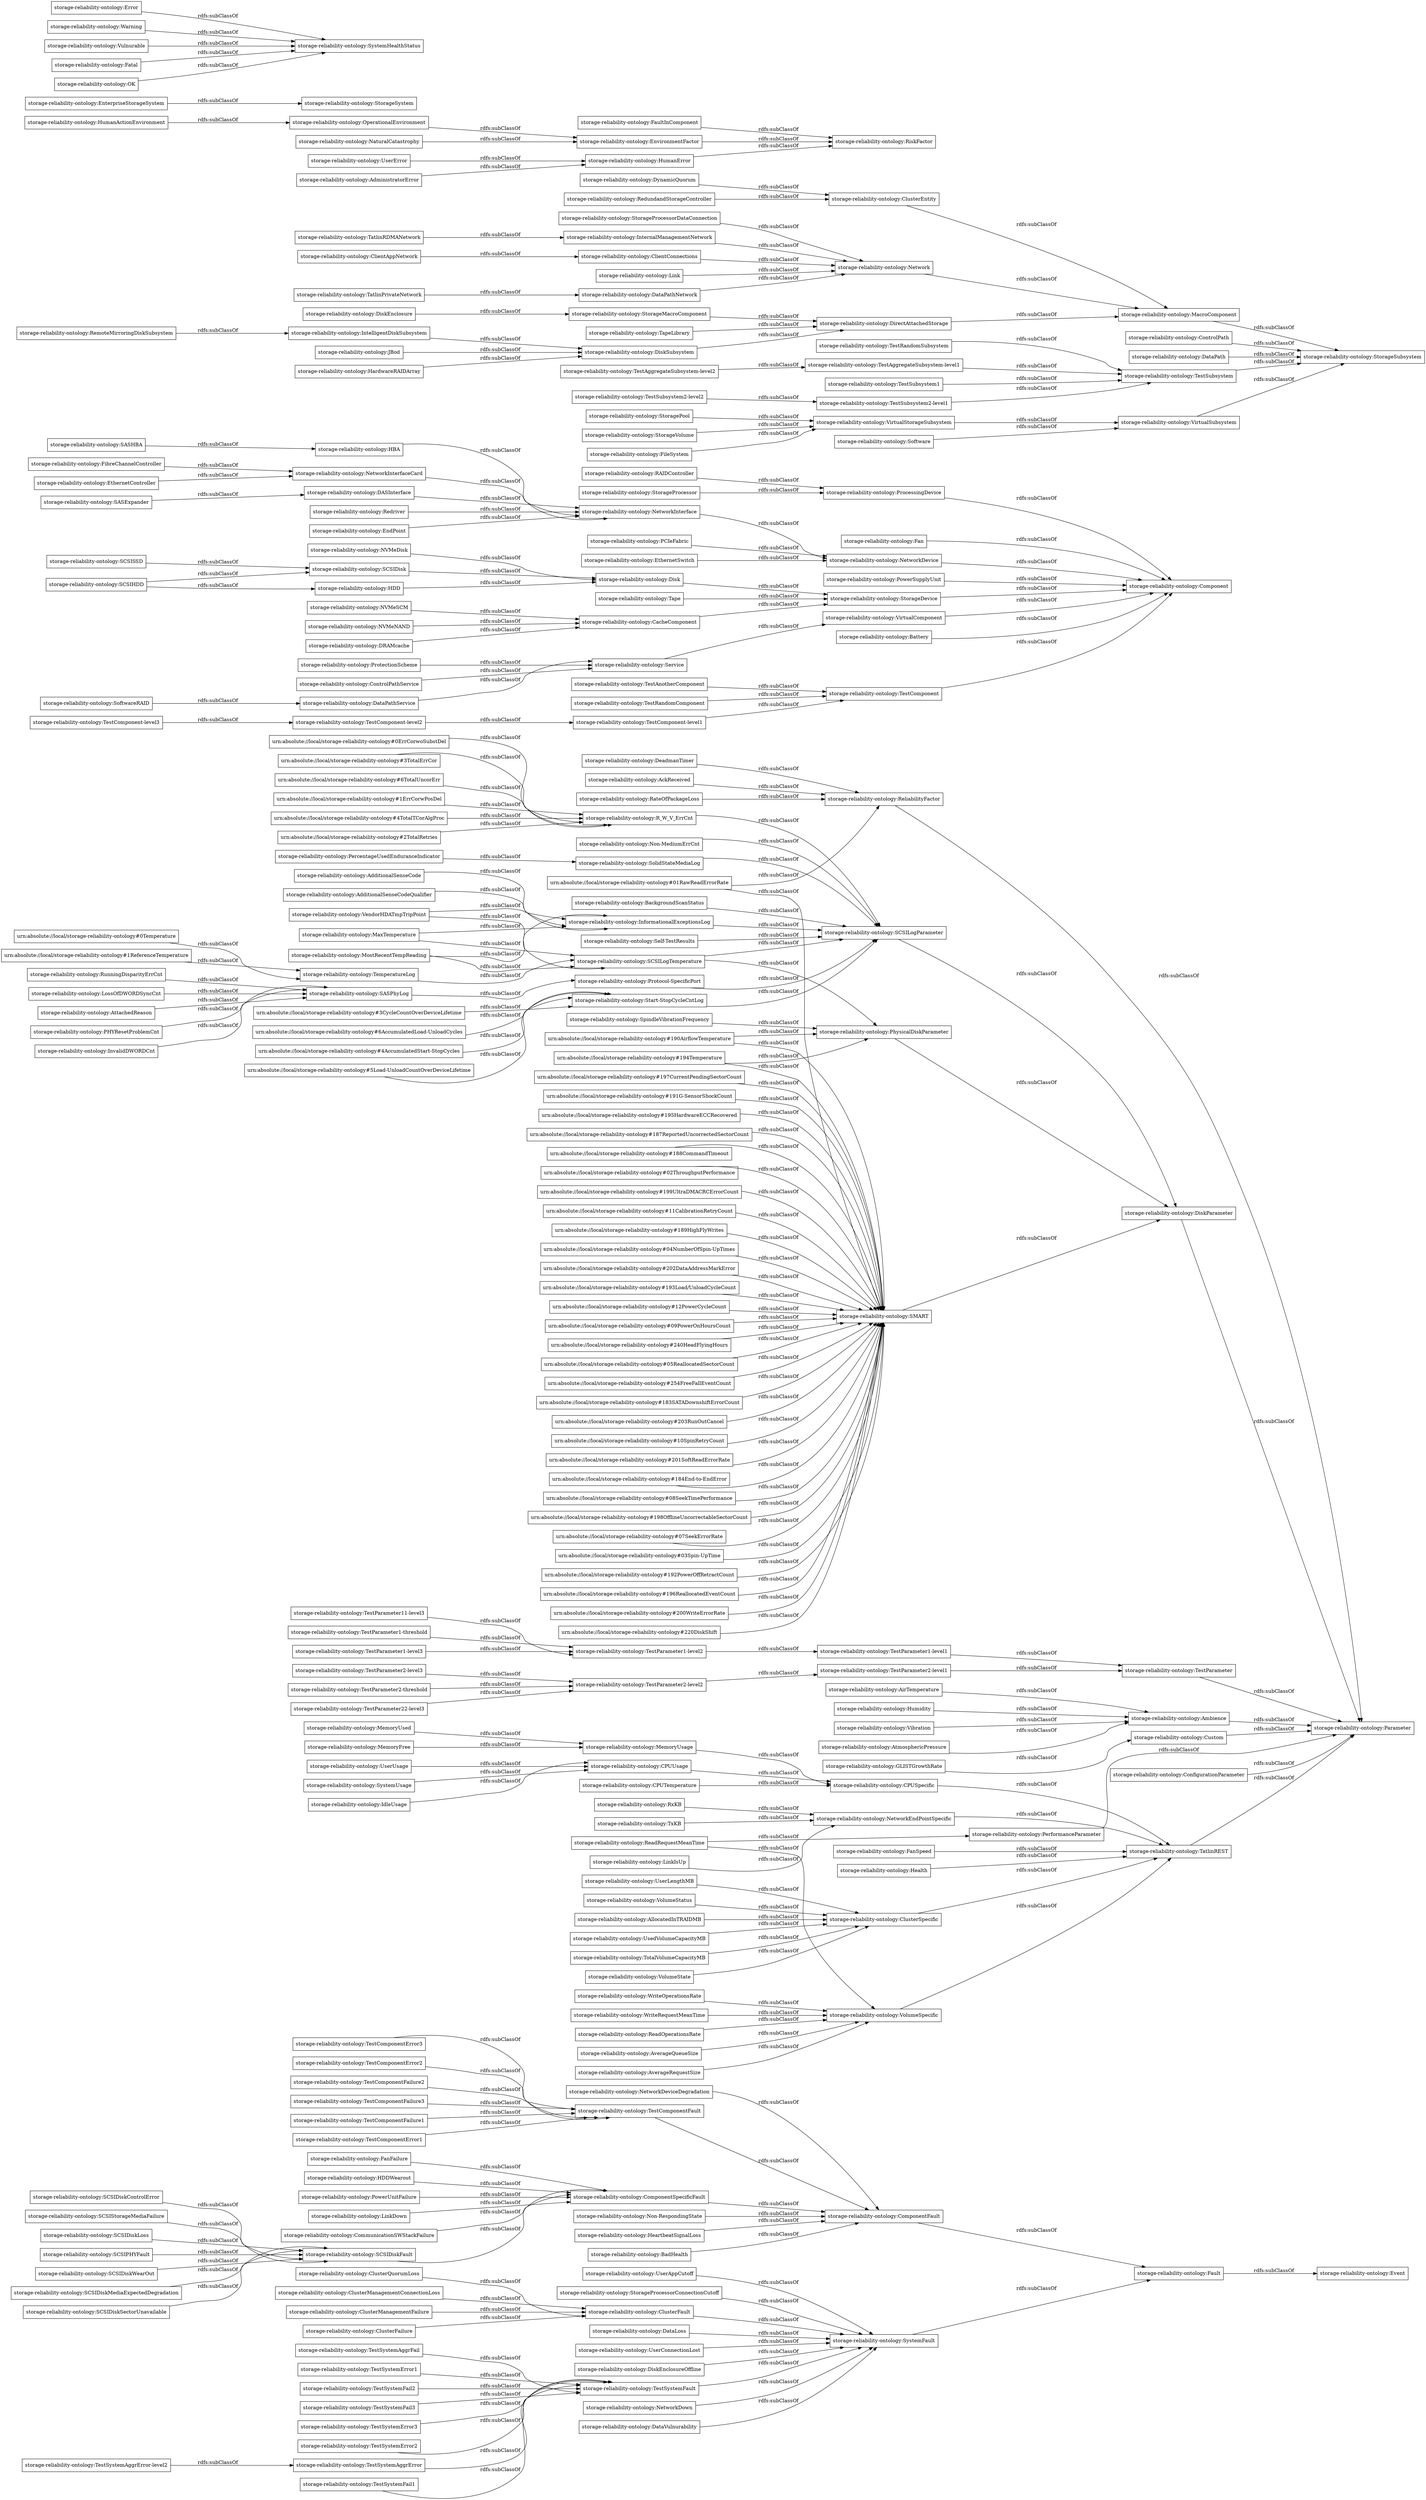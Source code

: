 digraph ar2dtool_diagram { 
rankdir=LR;
size="1000"
node [shape = rectangle, color="black"]; "storage-reliability-ontology:UserAppCutoff" "storage-reliability-ontology:ComponentFault" "storage-reliability-ontology:CPUUsage" "storage-reliability-ontology:PercentageUsedEnduranceIndicator" "urn:absolute://local/storage-reliability-ontology#1ReferenceTemperature" "urn:absolute://local/storage-reliability-ontology#01RawReadErrorRate" "storage-reliability-ontology:TestAnotherComponent" "storage-reliability-ontology:NetworkInterface" "storage-reliability-ontology:ProtectionScheme" "urn:absolute://local/storage-reliability-ontology#6TotalUncorErr" "storage-reliability-ontology:HBA" "storage-reliability-ontology:TestComponentError3" "storage-reliability-ontology:Fan" "storage-reliability-ontology:SASPhyLog" "urn:absolute://local/storage-reliability-ontology#03Spin-UpTime" "storage-reliability-ontology:EthernetController" "storage-reliability-ontology:StoragePool" "storage-reliability-ontology:MemoryUsed" "urn:absolute://local/storage-reliability-ontology#194Temperature" "storage-reliability-ontology:StorageMacroComponent" "storage-reliability-ontology:ClusterEntity" "storage-reliability-ontology:TestComponent-level1" "urn:absolute://local/storage-reliability-ontology#1ErrCorwPosDel" "storage-reliability-ontology:WriteOperationsRate" "storage-reliability-ontology:TestParameter1-level1" "storage-reliability-ontology:SCSIStorageMediaFailure" "storage-reliability-ontology:SCSISSD" "storage-reliability-ontology:HumanError" "storage-reliability-ontology:Protocol-SpecificPort" "storage-reliability-ontology:Non-RespondingState" "storage-reliability-ontology:ProcessingDevice" "storage-reliability-ontology:ControlPathService" "storage-reliability-ontology:FaultInComponent" "storage-reliability-ontology:EnterpriseStorageSystem" "storage-reliability-ontology:FanFailure" "storage-reliability-ontology:RunningDisparityErrCnt" "urn:absolute://local/storage-reliability-ontology#190AirflowTemperature" "storage-reliability-ontology:TestComponentError2" "storage-reliability-ontology:VirtualStorageSubsystem" "storage-reliability-ontology:TestSystemAggrFail" "storage-reliability-ontology:TapeLibrary" "storage-reliability-ontology:FibreChannelController" "storage-reliability-ontology:NetworkDown" "storage-reliability-ontology:StorageProcessorDataConnection" "storage-reliability-ontology:SMART" "storage-reliability-ontology:TestParameter22-level3" "storage-reliability-ontology:Error" "storage-reliability-ontology:Vibration" "storage-reliability-ontology:DeadmanTimer" "storage-reliability-ontology:WriteRequestMeanTime" "urn:absolute://local/storage-reliability-ontology#04NumberOfSpin-UpTimes" "storage-reliability-ontology:StorageSystem" "storage-reliability-ontology:HDDWearout" "storage-reliability-ontology:LossOfDWORDSyncCnt" "urn:absolute://local/storage-reliability-ontology#202DataAddressMarkError" "storage-reliability-ontology:ReadOperationsRate" "storage-reliability-ontology:DataVulnurability" "urn:absolute://local/storage-reliability-ontology#0Temperature" "storage-reliability-ontology:StorageProcessorConnectionCutoff" "storage-reliability-ontology:SoftwareRAID" "storage-reliability-ontology:JBod" "storage-reliability-ontology:TestSystemError1" "storage-reliability-ontology:LinkIsUp" "storage-reliability-ontology:StorageSubsystem" "storage-reliability-ontology:ClusterFault" "storage-reliability-ontology:NetworkInterfaceCard" "storage-reliability-ontology:SCSIDiskLoss" "storage-reliability-ontology:ReadRequestMeanTime" "storage-reliability-ontology:TestComponentFailure2" "urn:absolute://local/storage-reliability-ontology#193Load/UnloadCycleCount" "storage-reliability-ontology:TestSystemFail2" "storage-reliability-ontology:AverageQueueSize" "storage-reliability-ontology:CPUTemperature" "storage-reliability-ontology:AllocatedInTRAIDMB" "urn:absolute://local/storage-reliability-ontology#12PowerCycleCount" "storage-reliability-ontology:AtmosphericPressure" "storage-reliability-ontology:VendorHDATmpTripPoint" "storage-reliability-ontology:StorageVolume" "storage-reliability-ontology:SCSIPHYFault" "storage-reliability-ontology:RAIDController" "storage-reliability-ontology:AdditionalSenseCode" "urn:absolute://local/storage-reliability-ontology#09PowerOnHoursCount" "storage-reliability-ontology:SCSIHDD" "storage-reliability-ontology:TestSubsystem1" "storage-reliability-ontology:PowerSupplyUnit" "storage-reliability-ontology:DiskParameter" "urn:absolute://local/storage-reliability-ontology#240HeadFlyingHours" "urn:absolute://local/storage-reliability-ontology#05ReallocatedSectorCount" "storage-reliability-ontology:DASInterface" "storage-reliability-ontology:Software" "storage-reliability-ontology:Disk" "storage-reliability-ontology:HeartbeatSignalLoss" "urn:absolute://local/storage-reliability-ontology#4TotalTCorAlgProc" "storage-reliability-ontology:UserError" "storage-reliability-ontology:SCSIDiskWearOut" "storage-reliability-ontology:Start-StopCycleCntLog" "storage-reliability-ontology:RxKB" "storage-reliability-ontology:HumanActionEnvironment" "storage-reliability-ontology:TestComponentFailure3" "urn:absolute://local/storage-reliability-ontology#254FreeFallEventCount" "storage-reliability-ontology:ClusterQuorumLoss" "storage-reliability-ontology:TestSystemFail3" "storage-reliability-ontology:AdditionalSenseCodeQualifier" "storage-reliability-ontology:ClusterManagementConnectionLoss" "storage-reliability-ontology:DiskEnclosure" "storage-reliability-ontology:TestParameter" "storage-reliability-ontology:DataLoss" "storage-reliability-ontology:TestParameter1-level3" "storage-reliability-ontology:TestParameter1-level2" "urn:absolute://local/storage-reliability-ontology#183SATADownshiftErrorCount" "urn:absolute://local/storage-reliability-ontology#2TotalRetries" "storage-reliability-ontology:R_W_V_ErrCnt" "storage-reliability-ontology:TestComponent-level2" "storage-reliability-ontology:Component" "urn:absolute://local/storage-reliability-ontology#203RunOutCancel" "storage-reliability-ontology:HardwareRAIDArray" "storage-reliability-ontology:InternalManagementNetwork" "storage-reliability-ontology:NetworkDevice" "storage-reliability-ontology:TestSystemError3" "storage-reliability-ontology:FanSpeed" "urn:absolute://local/storage-reliability-ontology#3CycleCountOverDeviceLifetime" "storage-reliability-ontology:TestAggregateSubsystem-level1" "storage-reliability-ontology:UsedVolumeCapacityMB" "storage-reliability-ontology:TatlinRDMANetwork" "storage-reliability-ontology:Ambience" "storage-reliability-ontology:SCSILogParameter" "urn:absolute://local/storage-reliability-ontology#10SpinRetryCount" "storage-reliability-ontology:ControlPath" "storage-reliability-ontology:IntelligentDiskSubsystem" "storage-reliability-ontology:Redriver" "storage-reliability-ontology:VolumeSpecific" "storage-reliability-ontology:PerformanceParameter" "storage-reliability-ontology:Non-MediumErrCnt" "storage-reliability-ontology:Event" "urn:absolute://local/storage-reliability-ontology#6AccumulatedLoad-UnloadCycles" "urn:absolute://local/storage-reliability-ontology#201SoftReadErrorRate" "storage-reliability-ontology:MemoryFree" "storage-reliability-ontology:DataPath" "storage-reliability-ontology:TestParameter2-level3" "storage-reliability-ontology:BadHealth" "storage-reliability-ontology:PCIeFabric" "storage-reliability-ontology:TestComponent" "storage-reliability-ontology:SolidStateMediaLog" "storage-reliability-ontology:NetworkEndPointSpecific" "storage-reliability-ontology:StorageDevice" "storage-reliability-ontology:EndPoint" "storage-reliability-ontology:UserConnectionLost" "storage-reliability-ontology:TestSystemError2" "urn:absolute://local/storage-reliability-ontology#184End-to-EndError" "storage-reliability-ontology:VirtualSubsystem" "storage-reliability-ontology:DiskEnclosureOffline" "storage-reliability-ontology:TestSystemAggrError-level2" "storage-reliability-ontology:TestSubsystem2-level2" "urn:absolute://local/storage-reliability-ontology#08SeekTimePerformance" "storage-reliability-ontology:Fault" "storage-reliability-ontology:NVMeSCM" "urn:absolute://local/storage-reliability-ontology#198OfflineUncorrectableSectorCount" "storage-reliability-ontology:RedundandStorageController" "storage-reliability-ontology:PowerUnitFailure" "storage-reliability-ontology:DiskSubsystem" "storage-reliability-ontology:DynamicQuorum" "urn:absolute://local/storage-reliability-ontology#07SeekErrorRate" "storage-reliability-ontology:EnvironmentFactor" "storage-reliability-ontology:LinkDown" "storage-reliability-ontology:Network" "storage-reliability-ontology:Tape" "urn:absolute://local/storage-reliability-ontology#192PowerOffRetractCount" "urn:absolute://local/storage-reliability-ontology#0ErrCorwoSubstDel" "storage-reliability-ontology:PhysicalDiskParameter" "storage-reliability-ontology:NVMeDisk" "storage-reliability-ontology:SpindleVibrationFrequency" "storage-reliability-ontology:AttachedReason" "storage-reliability-ontology:TestSubsystem2-level1" "storage-reliability-ontology:MacroComponent" "storage-reliability-ontology:TxKB" "storage-reliability-ontology:ClientConnections" "storage-reliability-ontology:TestSystemFault" "storage-reliability-ontology:CacheComponent" "storage-reliability-ontology:AverageRequestSize" "storage-reliability-ontology:RemoteMirroringDiskSubsystem" "urn:absolute://local/storage-reliability-ontology#196ReallocatedEventCount" "storage-reliability-ontology:DirectAttachedStorage" "storage-reliability-ontology:SystemFault" "storage-reliability-ontology:TestComponentFailure1" "urn:absolute://local/storage-reliability-ontology#200WriteErrorRate" "storage-reliability-ontology:OperationalEnvironment" "storage-reliability-ontology:SCSILogTemperature" "storage-reliability-ontology:Health" "storage-reliability-ontology:NVMeNAND" "storage-reliability-ontology:IdleUsage" "storage-reliability-ontology:SCSIDiskMediaExpectedDegradation" "storage-reliability-ontology:Parameter" "urn:absolute://local/storage-reliability-ontology#220DiskShift" "storage-reliability-ontology:TotalVolumeCapacityMB" "storage-reliability-ontology:BackgroundScanStatus" "storage-reliability-ontology:TestComponent-level3" "storage-reliability-ontology:TestParameter11-level3" "urn:absolute://local/storage-reliability-ontology#197CurrentPendingSectorCount" "storage-reliability-ontology:VolumeState" "storage-reliability-ontology:EthernetSwitch" "storage-reliability-ontology:StorageProcessor" "storage-reliability-ontology:ConfigurationParameter" "storage-reliability-ontology:AckReceived" "storage-reliability-ontology:ClientAppNetwork" "urn:absolute://local/storage-reliability-ontology#191G-SensorShockCount" "storage-reliability-ontology:NetworkDeviceDegradation" "storage-reliability-ontology:TestAggregateSubsystem-level2" "urn:absolute://local/storage-reliability-ontology#195HardwareECCRecovered" "storage-reliability-ontology:TestParameter1-threshold" "storage-reliability-ontology:SystemHealthStatus" "storage-reliability-ontology:PHYResetProblemCnt" "storage-reliability-ontology:ClusterSpecific" "storage-reliability-ontology:NaturalCatastrophy" "storage-reliability-ontology:TestRandomComponent" "storage-reliability-ontology:TestParameter2-threshold" "storage-reliability-ontology:Custom" "storage-reliability-ontology:DRAMcache" "storage-reliability-ontology:SASExpander" "storage-reliability-ontology:Warning" "storage-reliability-ontology:UserLengthMB" "storage-reliability-ontology:AirTemperature" "storage-reliability-ontology:TemperatureLog" "storage-reliability-ontology:TestParameter2-level1" "storage-reliability-ontology:Link" "storage-reliability-ontology:TatlinPrivateNetwork" "storage-reliability-ontology:RiskFactor" "urn:absolute://local/storage-reliability-ontology#187ReportedUncorrectedSectorCount" "storage-reliability-ontology:Vulnurable" "storage-reliability-ontology:Service" "storage-reliability-ontology:InformationalExceptionsLog" "urn:absolute://local/storage-reliability-ontology#188CommandTimeout" "urn:absolute://local/storage-reliability-ontology#02ThroughputPerformance" "urn:absolute://local/storage-reliability-ontology#199UltraDMACRCErrorCount" "storage-reliability-ontology:Humidity" "storage-reliability-ontology:TestComponentError1" "storage-reliability-ontology:SASHBA" "storage-reliability-ontology:MaxTemperature" "storage-reliability-ontology:DataPathNetwork" "urn:absolute://local/storage-reliability-ontology#4AccumulatedStart-StopCycles" "storage-reliability-ontology:Fatal" "storage-reliability-ontology:HDD" "storage-reliability-ontology:CommunicationSWStackFailure" "storage-reliability-ontology:Battery" "storage-reliability-ontology:AdministratorError" "storage-reliability-ontology:VirtualComponent" "storage-reliability-ontology:TestParameter2-level2" "storage-reliability-ontology:TatlinREST" "storage-reliability-ontology:SCSIDisk" "storage-reliability-ontology:MemoryUsage" "storage-reliability-ontology:ClusterManagementFailure" "urn:absolute://local/storage-reliability-ontology#11CalibrationRetryCount" "storage-reliability-ontology:FileSystem" "storage-reliability-ontology:OK" "storage-reliability-ontology:DataPathService" "storage-reliability-ontology:TestSubsystem" "storage-reliability-ontology:ReliabilityFactor" "urn:absolute://local/storage-reliability-ontology#3TotalErrCor" "storage-reliability-ontology:UserUsage" "storage-reliability-ontology:TestSystemAggrError" "storage-reliability-ontology:SCSIDiskSectorUnavailable" "storage-reliability-ontology:ClusterFailure" "storage-reliability-ontology:TestRandomSubsystem" "storage-reliability-ontology:TestComponentFault" "storage-reliability-ontology:SCSIDiskFault" "storage-reliability-ontology:InvalidDWORDCnt" "storage-reliability-ontology:GLISTGrowthRate" "urn:absolute://local/storage-reliability-ontology#5Load-UnloadCountOverDeviceLifetime" "storage-reliability-ontology:TestSystemFail1" "urn:absolute://local/storage-reliability-ontology#189HighFlyWrites" "storage-reliability-ontology:Self-TestResults" "storage-reliability-ontology:VolumeStatus" "storage-reliability-ontology:SCSIDiskControlError" "storage-reliability-ontology:CPUSpecific" "storage-reliability-ontology:MostRecentTempReading" "storage-reliability-ontology:ComponentSpecificFault" "storage-reliability-ontology:RateOfPackageLoss" "storage-reliability-ontology:SystemUsage" ; /*classes style*/
	"storage-reliability-ontology:TestSubsystem2-level1" -> "storage-reliability-ontology:TestSubsystem" [ label = "rdfs:subClassOf" ];
	"storage-reliability-ontology:NVMeDisk" -> "storage-reliability-ontology:Disk" [ label = "rdfs:subClassOf" ];
	"urn:absolute://local/storage-reliability-ontology#193Load/UnloadCycleCount" -> "storage-reliability-ontology:SMART" [ label = "rdfs:subClassOf" ];
	"storage-reliability-ontology:PowerUnitFailure" -> "storage-reliability-ontology:ComponentSpecificFault" [ label = "rdfs:subClassOf" ];
	"storage-reliability-ontology:SCSIDiskSectorUnavailable" -> "storage-reliability-ontology:SCSIDiskFault" [ label = "rdfs:subClassOf" ];
	"storage-reliability-ontology:TestSystemAggrFail" -> "storage-reliability-ontology:TestSystemFault" [ label = "rdfs:subClassOf" ];
	"urn:absolute://local/storage-reliability-ontology#194Temperature" -> "storage-reliability-ontology:SMART" [ label = "rdfs:subClassOf" ];
	"urn:absolute://local/storage-reliability-ontology#194Temperature" -> "storage-reliability-ontology:PhysicalDiskParameter" [ label = "rdfs:subClassOf" ];
	"storage-reliability-ontology:Disk" -> "storage-reliability-ontology:StorageDevice" [ label = "rdfs:subClassOf" ];
	"storage-reliability-ontology:ComponentSpecificFault" -> "storage-reliability-ontology:ComponentFault" [ label = "rdfs:subClassOf" ];
	"storage-reliability-ontology:DataPath" -> "storage-reliability-ontology:StorageSubsystem" [ label = "rdfs:subClassOf" ];
	"storage-reliability-ontology:PercentageUsedEnduranceIndicator" -> "storage-reliability-ontology:SolidStateMediaLog" [ label = "rdfs:subClassOf" ];
	"storage-reliability-ontology:SCSIStorageMediaFailure" -> "storage-reliability-ontology:SCSIDiskFault" [ label = "rdfs:subClassOf" ];
	"storage-reliability-ontology:SCSIDisk" -> "storage-reliability-ontology:Disk" [ label = "rdfs:subClassOf" ];
	"storage-reliability-ontology:FaultInComponent" -> "storage-reliability-ontology:RiskFactor" [ label = "rdfs:subClassOf" ];
	"storage-reliability-ontology:MemoryUsage" -> "storage-reliability-ontology:CPUSpecific" [ label = "rdfs:subClassOf" ];
	"storage-reliability-ontology:Tape" -> "storage-reliability-ontology:StorageDevice" [ label = "rdfs:subClassOf" ];
	"storage-reliability-ontology:RemoteMirroringDiskSubsystem" -> "storage-reliability-ontology:IntelligentDiskSubsystem" [ label = "rdfs:subClassOf" ];
	"storage-reliability-ontology:ControlPathService" -> "storage-reliability-ontology:Service" [ label = "rdfs:subClassOf" ];
	"storage-reliability-ontology:Protocol-SpecificPort" -> "storage-reliability-ontology:SCSILogParameter" [ label = "rdfs:subClassOf" ];
	"storage-reliability-ontology:DataPathService" -> "storage-reliability-ontology:Service" [ label = "rdfs:subClassOf" ];
	"storage-reliability-ontology:TestComponentFault" -> "storage-reliability-ontology:ComponentFault" [ label = "rdfs:subClassOf" ];
	"storage-reliability-ontology:SCSIDiskControlError" -> "storage-reliability-ontology:SCSIDiskFault" [ label = "rdfs:subClassOf" ];
	"urn:absolute://local/storage-reliability-ontology#09PowerOnHoursCount" -> "storage-reliability-ontology:SMART" [ label = "rdfs:subClassOf" ];
	"urn:absolute://local/storage-reliability-ontology#240HeadFlyingHours" -> "storage-reliability-ontology:SMART" [ label = "rdfs:subClassOf" ];
	"urn:absolute://local/storage-reliability-ontology#196ReallocatedEventCount" -> "storage-reliability-ontology:SMART" [ label = "rdfs:subClassOf" ];
	"storage-reliability-ontology:HumanActionEnvironment" -> "storage-reliability-ontology:OperationalEnvironment" [ label = "rdfs:subClassOf" ];
	"storage-reliability-ontology:GLISTGrowthRate" -> "storage-reliability-ontology:Custom" [ label = "rdfs:subClassOf" ];
	"storage-reliability-ontology:DataLoss" -> "storage-reliability-ontology:SystemFault" [ label = "rdfs:subClassOf" ];
	"storage-reliability-ontology:DiskParameter" -> "storage-reliability-ontology:Parameter" [ label = "rdfs:subClassOf" ];
	"storage-reliability-ontology:VolumeState" -> "storage-reliability-ontology:ClusterSpecific" [ label = "rdfs:subClassOf" ];
	"storage-reliability-ontology:DiskEnclosureOffline" -> "storage-reliability-ontology:SystemFault" [ label = "rdfs:subClassOf" ];
	"storage-reliability-ontology:CPUSpecific" -> "storage-reliability-ontology:TatlinREST" [ label = "rdfs:subClassOf" ];
	"storage-reliability-ontology:FanFailure" -> "storage-reliability-ontology:ComponentSpecificFault" [ label = "rdfs:subClassOf" ];
	"storage-reliability-ontology:TatlinRDMANetwork" -> "storage-reliability-ontology:InternalManagementNetwork" [ label = "rdfs:subClassOf" ];
	"storage-reliability-ontology:ComponentFault" -> "storage-reliability-ontology:Fault" [ label = "rdfs:subClassOf" ];
	"storage-reliability-ontology:TestSystemAggrError-level2" -> "storage-reliability-ontology:TestSystemAggrError" [ label = "rdfs:subClassOf" ];
	"storage-reliability-ontology:TestSubsystem1" -> "storage-reliability-ontology:TestSubsystem" [ label = "rdfs:subClassOf" ];
	"storage-reliability-ontology:Ambience" -> "storage-reliability-ontology:Parameter" [ label = "rdfs:subClassOf" ];
	"storage-reliability-ontology:ClusterManagementConnectionLoss" -> "storage-reliability-ontology:ClusterFault" [ label = "rdfs:subClassOf" ];
	"storage-reliability-ontology:PowerSupplyUnit" -> "storage-reliability-ontology:Component" [ label = "rdfs:subClassOf" ];
	"urn:absolute://local/storage-reliability-ontology#197CurrentPendingSectorCount" -> "storage-reliability-ontology:SMART" [ label = "rdfs:subClassOf" ];
	"storage-reliability-ontology:ClientAppNetwork" -> "storage-reliability-ontology:ClientConnections" [ label = "rdfs:subClassOf" ];
	"storage-reliability-ontology:TestParameter2-level3" -> "storage-reliability-ontology:TestParameter2-level2" [ label = "rdfs:subClassOf" ];
	"storage-reliability-ontology:TestSystemFail3" -> "storage-reliability-ontology:TestSystemFault" [ label = "rdfs:subClassOf" ];
	"storage-reliability-ontology:Start-StopCycleCntLog" -> "storage-reliability-ontology:SCSILogParameter" [ label = "rdfs:subClassOf" ];
	"storage-reliability-ontology:TestSystemFault" -> "storage-reliability-ontology:SystemFault" [ label = "rdfs:subClassOf" ];
	"urn:absolute://local/storage-reliability-ontology#189HighFlyWrites" -> "storage-reliability-ontology:SMART" [ label = "rdfs:subClassOf" ];
	"storage-reliability-ontology:ProcessingDevice" -> "storage-reliability-ontology:Component" [ label = "rdfs:subClassOf" ];
	"storage-reliability-ontology:ClusterFailure" -> "storage-reliability-ontology:ClusterFault" [ label = "rdfs:subClassOf" ];
	"storage-reliability-ontology:DiskEnclosure" -> "storage-reliability-ontology:StorageMacroComponent" [ label = "rdfs:subClassOf" ];
	"urn:absolute://local/storage-reliability-ontology#200WriteErrorRate" -> "storage-reliability-ontology:SMART" [ label = "rdfs:subClassOf" ];
	"urn:absolute://local/storage-reliability-ontology#1ReferenceTemperature" -> "storage-reliability-ontology:TemperatureLog" [ label = "rdfs:subClassOf" ];
	"storage-reliability-ontology:AdditionalSenseCode" -> "storage-reliability-ontology:InformationalExceptionsLog" [ label = "rdfs:subClassOf" ];
	"urn:absolute://local/storage-reliability-ontology#08SeekTimePerformance" -> "storage-reliability-ontology:SMART" [ label = "rdfs:subClassOf" ];
	"storage-reliability-ontology:Link" -> "storage-reliability-ontology:Network" [ label = "rdfs:subClassOf" ];
	"storage-reliability-ontology:BadHealth" -> "storage-reliability-ontology:ComponentFault" [ label = "rdfs:subClassOf" ];
	"storage-reliability-ontology:TestRandomSubsystem" -> "storage-reliability-ontology:TestSubsystem" [ label = "rdfs:subClassOf" ];
	"storage-reliability-ontology:VirtualSubsystem" -> "storage-reliability-ontology:StorageSubsystem" [ label = "rdfs:subClassOf" ];
	"storage-reliability-ontology:JBod" -> "storage-reliability-ontology:DiskSubsystem" [ label = "rdfs:subClassOf" ];
	"storage-reliability-ontology:SCSILogTemperature" -> "storage-reliability-ontology:SCSILogParameter" [ label = "rdfs:subClassOf" ];
	"storage-reliability-ontology:SCSILogTemperature" -> "storage-reliability-ontology:PhysicalDiskParameter" [ label = "rdfs:subClassOf" ];
	"storage-reliability-ontology:ClusterFault" -> "storage-reliability-ontology:SystemFault" [ label = "rdfs:subClassOf" ];
	"storage-reliability-ontology:SystemUsage" -> "storage-reliability-ontology:CPUUsage" [ label = "rdfs:subClassOf" ];
	"storage-reliability-ontology:ReliabilityFactor" -> "storage-reliability-ontology:Parameter" [ label = "rdfs:subClassOf" ];
	"storage-reliability-ontology:MacroComponent" -> "storage-reliability-ontology:StorageSubsystem" [ label = "rdfs:subClassOf" ];
	"storage-reliability-ontology:TestComponentFailure2" -> "storage-reliability-ontology:TestComponentFault" [ label = "rdfs:subClassOf" ];
	"storage-reliability-ontology:Redriver" -> "storage-reliability-ontology:NetworkInterface" [ label = "rdfs:subClassOf" ];
	"storage-reliability-ontology:AttachedReason" -> "storage-reliability-ontology:SASPhyLog" [ label = "rdfs:subClassOf" ];
	"storage-reliability-ontology:AdditionalSenseCodeQualifier" -> "storage-reliability-ontology:InformationalExceptionsLog" [ label = "rdfs:subClassOf" ];
	"storage-reliability-ontology:TestComponentError2" -> "storage-reliability-ontology:TestComponentFault" [ label = "rdfs:subClassOf" ];
	"urn:absolute://local/storage-reliability-ontology#184End-to-EndError" -> "storage-reliability-ontology:SMART" [ label = "rdfs:subClassOf" ];
	"storage-reliability-ontology:LinkIsUp" -> "storage-reliability-ontology:NetworkEndPointSpecific" [ label = "rdfs:subClassOf" ];
	"storage-reliability-ontology:Service" -> "storage-reliability-ontology:VirtualComponent" [ label = "rdfs:subClassOf" ];
	"urn:absolute://local/storage-reliability-ontology#0Temperature" -> "storage-reliability-ontology:TemperatureLog" [ label = "rdfs:subClassOf" ];
	"storage-reliability-ontology:PCIeFabric" -> "storage-reliability-ontology:NetworkDevice" [ label = "rdfs:subClassOf" ];
	"storage-reliability-ontology:WriteOperationsRate" -> "storage-reliability-ontology:VolumeSpecific" [ label = "rdfs:subClassOf" ];
	"storage-reliability-ontology:Health" -> "storage-reliability-ontology:TatlinREST" [ label = "rdfs:subClassOf" ];
	"storage-reliability-ontology:RedundandStorageController" -> "storage-reliability-ontology:ClusterEntity" [ label = "rdfs:subClassOf" ];
	"storage-reliability-ontology:StorageProcessorDataConnection" -> "storage-reliability-ontology:Network" [ label = "rdfs:subClassOf" ];
	"storage-reliability-ontology:TestComponent-level3" -> "storage-reliability-ontology:TestComponent-level2" [ label = "rdfs:subClassOf" ];
	"urn:absolute://local/storage-reliability-ontology#195HardwareECCRecovered" -> "storage-reliability-ontology:SMART" [ label = "rdfs:subClassOf" ];
	"storage-reliability-ontology:WriteRequestMeanTime" -> "storage-reliability-ontology:VolumeSpecific" [ label = "rdfs:subClassOf" ];
	"urn:absolute://local/storage-reliability-ontology#220DiskShift" -> "storage-reliability-ontology:SMART" [ label = "rdfs:subClassOf" ];
	"storage-reliability-ontology:CacheComponent" -> "storage-reliability-ontology:StorageDevice" [ label = "rdfs:subClassOf" ];
	"storage-reliability-ontology:NetworkEndPointSpecific" -> "storage-reliability-ontology:TatlinREST" [ label = "rdfs:subClassOf" ];
	"storage-reliability-ontology:ClientConnections" -> "storage-reliability-ontology:Network" [ label = "rdfs:subClassOf" ];
	"storage-reliability-ontology:SoftwareRAID" -> "storage-reliability-ontology:DataPathService" [ label = "rdfs:subClassOf" ];
	"storage-reliability-ontology:TestAggregateSubsystem-level1" -> "storage-reliability-ontology:TestSubsystem" [ label = "rdfs:subClassOf" ];
	"storage-reliability-ontology:TestSystemError2" -> "storage-reliability-ontology:TestSystemFault" [ label = "rdfs:subClassOf" ];
	"storage-reliability-ontology:TxKB" -> "storage-reliability-ontology:NetworkEndPointSpecific" [ label = "rdfs:subClassOf" ];
	"storage-reliability-ontology:Humidity" -> "storage-reliability-ontology:Ambience" [ label = "rdfs:subClassOf" ];
	"storage-reliability-ontology:TestParameter1-level3" -> "storage-reliability-ontology:TestParameter1-level2" [ label = "rdfs:subClassOf" ];
	"urn:absolute://local/storage-reliability-ontology#199UltraDMACRCErrorCount" -> "storage-reliability-ontology:SMART" [ label = "rdfs:subClassOf" ];
	"storage-reliability-ontology:AdministratorError" -> "storage-reliability-ontology:HumanError" [ label = "rdfs:subClassOf" ];
	"storage-reliability-ontology:EnvironmentFactor" -> "storage-reliability-ontology:RiskFactor" [ label = "rdfs:subClassOf" ];
	"storage-reliability-ontology:DynamicQuorum" -> "storage-reliability-ontology:ClusterEntity" [ label = "rdfs:subClassOf" ];
	"urn:absolute://local/storage-reliability-ontology#3TotalErrCor" -> "storage-reliability-ontology:R_W_V_ErrCnt" [ label = "rdfs:subClassOf" ];
	"storage-reliability-ontology:TestSubsystem2-level2" -> "storage-reliability-ontology:TestSubsystem2-level1" [ label = "rdfs:subClassOf" ];
	"urn:absolute://local/storage-reliability-ontology#188CommandTimeout" -> "storage-reliability-ontology:SMART" [ label = "rdfs:subClassOf" ];
	"storage-reliability-ontology:DataPathNetwork" -> "storage-reliability-ontology:Network" [ label = "rdfs:subClassOf" ];
	"storage-reliability-ontology:SpindleVibrationFrequency" -> "storage-reliability-ontology:PhysicalDiskParameter" [ label = "rdfs:subClassOf" ];
	"storage-reliability-ontology:CommunicationSWStackFailure" -> "storage-reliability-ontology:ComponentSpecificFault" [ label = "rdfs:subClassOf" ];
	"storage-reliability-ontology:Error" -> "storage-reliability-ontology:SystemHealthStatus" [ label = "rdfs:subClassOf" ];
	"storage-reliability-ontology:Fault" -> "storage-reliability-ontology:Event" [ label = "rdfs:subClassOf" ];
	"storage-reliability-ontology:TestParameter2-level1" -> "storage-reliability-ontology:TestParameter" [ label = "rdfs:subClassOf" ];
	"storage-reliability-ontology:RAIDController" -> "storage-reliability-ontology:ProcessingDevice" [ label = "rdfs:subClassOf" ];
	"storage-reliability-ontology:ConfigurationParameter" -> "storage-reliability-ontology:Parameter" [ label = "rdfs:subClassOf" ];
	"storage-reliability-ontology:TestSystemFail1" -> "storage-reliability-ontology:TestSystemFault" [ label = "rdfs:subClassOf" ];
	"storage-reliability-ontology:Battery" -> "storage-reliability-ontology:Component" [ label = "rdfs:subClassOf" ];
	"urn:absolute://local/storage-reliability-ontology#01RawReadErrorRate" -> "storage-reliability-ontology:SMART" [ label = "rdfs:subClassOf" ];
	"urn:absolute://local/storage-reliability-ontology#01RawReadErrorRate" -> "storage-reliability-ontology:ReliabilityFactor" [ label = "rdfs:subClassOf" ];
	"storage-reliability-ontology:SolidStateMediaLog" -> "storage-reliability-ontology:SCSILogParameter" [ label = "rdfs:subClassOf" ];
	"storage-reliability-ontology:DirectAttachedStorage" -> "storage-reliability-ontology:MacroComponent" [ label = "rdfs:subClassOf" ];
	"storage-reliability-ontology:Fatal" -> "storage-reliability-ontology:SystemHealthStatus" [ label = "rdfs:subClassOf" ];
	"storage-reliability-ontology:EthernetController" -> "storage-reliability-ontology:NetworkInterfaceCard" [ label = "rdfs:subClassOf" ];
	"storage-reliability-ontology:SCSIDiskWearOut" -> "storage-reliability-ontology:SCSIDiskFault" [ label = "rdfs:subClassOf" ];
	"storage-reliability-ontology:TatlinREST" -> "storage-reliability-ontology:Parameter" [ label = "rdfs:subClassOf" ];
	"storage-reliability-ontology:MaxTemperature" -> "storage-reliability-ontology:SCSILogTemperature" [ label = "rdfs:subClassOf" ];
	"storage-reliability-ontology:MaxTemperature" -> "storage-reliability-ontology:InformationalExceptionsLog" [ label = "rdfs:subClassOf" ];
	"storage-reliability-ontology:SASHBA" -> "storage-reliability-ontology:HBA" [ label = "rdfs:subClassOf" ];
	"storage-reliability-ontology:SASExpander" -> "storage-reliability-ontology:DASInterface" [ label = "rdfs:subClassOf" ];
	"urn:absolute://local/storage-reliability-ontology#3CycleCountOverDeviceLifetime" -> "storage-reliability-ontology:Start-StopCycleCntLog" [ label = "rdfs:subClassOf" ];
	"urn:absolute://local/storage-reliability-ontology#5Load-UnloadCountOverDeviceLifetime" -> "storage-reliability-ontology:Start-StopCycleCntLog" [ label = "rdfs:subClassOf" ];
	"urn:absolute://local/storage-reliability-ontology#11CalibrationRetryCount" -> "storage-reliability-ontology:SMART" [ label = "rdfs:subClassOf" ];
	"storage-reliability-ontology:AverageRequestSize" -> "storage-reliability-ontology:VolumeSpecific" [ label = "rdfs:subClassOf" ];
	"storage-reliability-ontology:TatlinPrivateNetwork" -> "storage-reliability-ontology:DataPathNetwork" [ label = "rdfs:subClassOf" ];
	"storage-reliability-ontology:MemoryUsed" -> "storage-reliability-ontology:MemoryUsage" [ label = "rdfs:subClassOf" ];
	"storage-reliability-ontology:SCSIHDD" -> "storage-reliability-ontology:SCSIDisk" [ label = "rdfs:subClassOf" ];
	"storage-reliability-ontology:SCSIHDD" -> "storage-reliability-ontology:HDD" [ label = "rdfs:subClassOf" ];
	"urn:absolute://local/storage-reliability-ontology#4TotalTCorAlgProc" -> "storage-reliability-ontology:R_W_V_ErrCnt" [ label = "rdfs:subClassOf" ];
	"storage-reliability-ontology:InformationalExceptionsLog" -> "storage-reliability-ontology:SCSILogParameter" [ label = "rdfs:subClassOf" ];
	"storage-reliability-ontology:SCSIDiskMediaExpectedDegradation" -> "storage-reliability-ontology:SCSIDiskFault" [ label = "rdfs:subClassOf" ];
	"storage-reliability-ontology:TotalVolumeCapacityMB" -> "storage-reliability-ontology:ClusterSpecific" [ label = "rdfs:subClassOf" ];
	"storage-reliability-ontology:TemperatureLog" -> "storage-reliability-ontology:SCSILogTemperature" [ label = "rdfs:subClassOf" ];
	"storage-reliability-ontology:TestParameter11-level3" -> "storage-reliability-ontology:TestParameter1-level2" [ label = "rdfs:subClassOf" ];
	"storage-reliability-ontology:NVMeSCM" -> "storage-reliability-ontology:CacheComponent" [ label = "rdfs:subClassOf" ];
	"storage-reliability-ontology:StorageMacroComponent" -> "storage-reliability-ontology:DirectAttachedStorage" [ label = "rdfs:subClassOf" ];
	"urn:absolute://local/storage-reliability-ontology#6TotalUncorErr" -> "storage-reliability-ontology:R_W_V_ErrCnt" [ label = "rdfs:subClassOf" ];
	"storage-reliability-ontology:InvalidDWORDCnt" -> "storage-reliability-ontology:SASPhyLog" [ label = "rdfs:subClassOf" ];
	"storage-reliability-ontology:StorageProcessorConnectionCutoff" -> "storage-reliability-ontology:SystemFault" [ label = "rdfs:subClassOf" ];
	"storage-reliability-ontology:TestComponent-level1" -> "storage-reliability-ontology:TestComponent" [ label = "rdfs:subClassOf" ];
	"urn:absolute://local/storage-reliability-ontology#203RunOutCancel" -> "storage-reliability-ontology:SMART" [ label = "rdfs:subClassOf" ];
	"urn:absolute://local/storage-reliability-ontology#183SATADownshiftErrorCount" -> "storage-reliability-ontology:SMART" [ label = "rdfs:subClassOf" ];
	"storage-reliability-ontology:Non-MediumErrCnt" -> "storage-reliability-ontology:SCSILogParameter" [ label = "rdfs:subClassOf" ];
	"storage-reliability-ontology:UserUsage" -> "storage-reliability-ontology:CPUUsage" [ label = "rdfs:subClassOf" ];
	"storage-reliability-ontology:EthernetSwitch" -> "storage-reliability-ontology:NetworkDevice" [ label = "rdfs:subClassOf" ];
	"storage-reliability-ontology:NetworkInterface" -> "storage-reliability-ontology:NetworkDevice" [ label = "rdfs:subClassOf" ];
	"urn:absolute://local/storage-reliability-ontology#03Spin-UpTime" -> "storage-reliability-ontology:SMART" [ label = "rdfs:subClassOf" ];
	"storage-reliability-ontology:HumanError" -> "storage-reliability-ontology:RiskFactor" [ label = "rdfs:subClassOf" ];
	"storage-reliability-ontology:Custom" -> "storage-reliability-ontology:Parameter" [ label = "rdfs:subClassOf" ];
	"storage-reliability-ontology:UserError" -> "storage-reliability-ontology:HumanError" [ label = "rdfs:subClassOf" ];
	"storage-reliability-ontology:FanSpeed" -> "storage-reliability-ontology:TatlinREST" [ label = "rdfs:subClassOf" ];
	"storage-reliability-ontology:TapeLibrary" -> "storage-reliability-ontology:DirectAttachedStorage" [ label = "rdfs:subClassOf" ];
	"storage-reliability-ontology:HeartbeatSignalLoss" -> "storage-reliability-ontology:ComponentFault" [ label = "rdfs:subClassOf" ];
	"storage-reliability-ontology:AirTemperature" -> "storage-reliability-ontology:Ambience" [ label = "rdfs:subClassOf" ];
	"storage-reliability-ontology:UsedVolumeCapacityMB" -> "storage-reliability-ontology:ClusterSpecific" [ label = "rdfs:subClassOf" ];
	"storage-reliability-ontology:RxKB" -> "storage-reliability-ontology:NetworkEndPointSpecific" [ label = "rdfs:subClassOf" ];
	"storage-reliability-ontology:Network" -> "storage-reliability-ontology:MacroComponent" [ label = "rdfs:subClassOf" ];
	"storage-reliability-ontology:TestParameter1-level1" -> "storage-reliability-ontology:TestParameter" [ label = "rdfs:subClassOf" ];
	"storage-reliability-ontology:MemoryFree" -> "storage-reliability-ontology:MemoryUsage" [ label = "rdfs:subClassOf" ];
	"storage-reliability-ontology:StorageDevice" -> "storage-reliability-ontology:Component" [ label = "rdfs:subClassOf" ];
	"storage-reliability-ontology:ProtectionScheme" -> "storage-reliability-ontology:Service" [ label = "rdfs:subClassOf" ];
	"storage-reliability-ontology:EndPoint" -> "storage-reliability-ontology:NetworkInterface" [ label = "rdfs:subClassOf" ];
	"storage-reliability-ontology:LinkDown" -> "storage-reliability-ontology:ComponentSpecificFault" [ label = "rdfs:subClassOf" ];
	"storage-reliability-ontology:FileSystem" -> "storage-reliability-ontology:VirtualStorageSubsystem" [ label = "rdfs:subClassOf" ];
	"storage-reliability-ontology:Warning" -> "storage-reliability-ontology:SystemHealthStatus" [ label = "rdfs:subClassOf" ];
	"storage-reliability-ontology:TestParameter1-threshold" -> "storage-reliability-ontology:TestParameter1-level2" [ label = "rdfs:subClassOf" ];
	"storage-reliability-ontology:TestSubsystem" -> "storage-reliability-ontology:StorageSubsystem" [ label = "rdfs:subClassOf" ];
	"urn:absolute://local/storage-reliability-ontology#12PowerCycleCount" -> "storage-reliability-ontology:SMART" [ label = "rdfs:subClassOf" ];
	"storage-reliability-ontology:HDD" -> "storage-reliability-ontology:Disk" [ label = "rdfs:subClassOf" ];
	"urn:absolute://local/storage-reliability-ontology#254FreeFallEventCount" -> "storage-reliability-ontology:SMART" [ label = "rdfs:subClassOf" ];
	"storage-reliability-ontology:TestComponentFailure3" -> "storage-reliability-ontology:TestComponentFault" [ label = "rdfs:subClassOf" ];
	"storage-reliability-ontology:CPUUsage" -> "storage-reliability-ontology:CPUSpecific" [ label = "rdfs:subClassOf" ];
	"storage-reliability-ontology:MostRecentTempReading" -> "storage-reliability-ontology:SCSILogTemperature" [ label = "rdfs:subClassOf" ];
	"storage-reliability-ontology:MostRecentTempReading" -> "storage-reliability-ontology:InformationalExceptionsLog" [ label = "rdfs:subClassOf" ];
	"storage-reliability-ontology:TestComponentError3" -> "storage-reliability-ontology:TestComponentFault" [ label = "rdfs:subClassOf" ];
	"urn:absolute://local/storage-reliability-ontology#10SpinRetryCount" -> "storage-reliability-ontology:SMART" [ label = "rdfs:subClassOf" ];
	"storage-reliability-ontology:R_W_V_ErrCnt" -> "storage-reliability-ontology:SCSILogParameter" [ label = "rdfs:subClassOf" ];
	"storage-reliability-ontology:ClusterEntity" -> "storage-reliability-ontology:MacroComponent" [ label = "rdfs:subClassOf" ];
	"storage-reliability-ontology:CPUTemperature" -> "storage-reliability-ontology:CPUSpecific" [ label = "rdfs:subClassOf" ];
	"urn:absolute://local/storage-reliability-ontology#4AccumulatedStart-StopCycles" -> "storage-reliability-ontology:Start-StopCycleCntLog" [ label = "rdfs:subClassOf" ];
	"storage-reliability-ontology:AckReceived" -> "storage-reliability-ontology:ReliabilityFactor" [ label = "rdfs:subClassOf" ];
	"storage-reliability-ontology:StorageVolume" -> "storage-reliability-ontology:VirtualStorageSubsystem" [ label = "rdfs:subClassOf" ];
	"storage-reliability-ontology:ClusterSpecific" -> "storage-reliability-ontology:TatlinREST" [ label = "rdfs:subClassOf" ];
	"storage-reliability-ontology:HDDWearout" -> "storage-reliability-ontology:ComponentSpecificFault" [ label = "rdfs:subClassOf" ];
	"urn:absolute://local/storage-reliability-ontology#190AirflowTemperature" -> "storage-reliability-ontology:SMART" [ label = "rdfs:subClassOf" ];
	"urn:absolute://local/storage-reliability-ontology#190AirflowTemperature" -> "storage-reliability-ontology:PhysicalDiskParameter" [ label = "rdfs:subClassOf" ];
	"storage-reliability-ontology:AverageQueueSize" -> "storage-reliability-ontology:VolumeSpecific" [ label = "rdfs:subClassOf" ];
	"storage-reliability-ontology:HardwareRAIDArray" -> "storage-reliability-ontology:DiskSubsystem" [ label = "rdfs:subClassOf" ];
	"storage-reliability-ontology:PerformanceParameter" -> "storage-reliability-ontology:Parameter" [ label = "rdfs:subClassOf" ];
	"storage-reliability-ontology:TestAggregateSubsystem-level2" -> "storage-reliability-ontology:TestAggregateSubsystem-level1" [ label = "rdfs:subClassOf" ];
	"storage-reliability-ontology:InternalManagementNetwork" -> "storage-reliability-ontology:Network" [ label = "rdfs:subClassOf" ];
	"urn:absolute://local/storage-reliability-ontology#02ThroughputPerformance" -> "storage-reliability-ontology:SMART" [ label = "rdfs:subClassOf" ];
	"storage-reliability-ontology:SMART" -> "storage-reliability-ontology:DiskParameter" [ label = "rdfs:subClassOf" ];
	"urn:absolute://local/storage-reliability-ontology#6AccumulatedLoad-UnloadCycles" -> "storage-reliability-ontology:Start-StopCycleCntLog" [ label = "rdfs:subClassOf" ];
	"storage-reliability-ontology:TestAnotherComponent" -> "storage-reliability-ontology:TestComponent" [ label = "rdfs:subClassOf" ];
	"urn:absolute://local/storage-reliability-ontology#0ErrCorwoSubstDel" -> "storage-reliability-ontology:R_W_V_ErrCnt" [ label = "rdfs:subClassOf" ];
	"storage-reliability-ontology:TestSystemError3" -> "storage-reliability-ontology:TestSystemFault" [ label = "rdfs:subClassOf" ];
	"urn:absolute://local/storage-reliability-ontology#191G-SensorShockCount" -> "storage-reliability-ontology:SMART" [ label = "rdfs:subClassOf" ];
	"storage-reliability-ontology:TestParameter22-level3" -> "storage-reliability-ontology:TestParameter2-level2" [ label = "rdfs:subClassOf" ];
	"storage-reliability-ontology:UserLengthMB" -> "storage-reliability-ontology:ClusterSpecific" [ label = "rdfs:subClassOf" ];
	"storage-reliability-ontology:Non-RespondingState" -> "storage-reliability-ontology:ComponentFault" [ label = "rdfs:subClassOf" ];
	"storage-reliability-ontology:SCSIDiskLoss" -> "storage-reliability-ontology:SCSIDiskFault" [ label = "rdfs:subClassOf" ];
	"storage-reliability-ontology:VendorHDATmpTripPoint" -> "storage-reliability-ontology:SCSILogTemperature" [ label = "rdfs:subClassOf" ];
	"storage-reliability-ontology:VendorHDATmpTripPoint" -> "storage-reliability-ontology:InformationalExceptionsLog" [ label = "rdfs:subClassOf" ];
	"storage-reliability-ontology:EnterpriseStorageSystem" -> "storage-reliability-ontology:StorageSystem" [ label = "rdfs:subClassOf" ];
	"urn:absolute://local/storage-reliability-ontology#192PowerOffRetractCount" -> "storage-reliability-ontology:SMART" [ label = "rdfs:subClassOf" ];
	"urn:absolute://local/storage-reliability-ontology#187ReportedUncorrectedSectorCount" -> "storage-reliability-ontology:SMART" [ label = "rdfs:subClassOf" ];
	"storage-reliability-ontology:IdleUsage" -> "storage-reliability-ontology:CPUUsage" [ label = "rdfs:subClassOf" ];
	"storage-reliability-ontology:TestComponent" -> "storage-reliability-ontology:Component" [ label = "rdfs:subClassOf" ];
	"storage-reliability-ontology:VolumeStatus" -> "storage-reliability-ontology:ClusterSpecific" [ label = "rdfs:subClassOf" ];
	"urn:absolute://local/storage-reliability-ontology#04NumberOfSpin-UpTimes" -> "storage-reliability-ontology:SMART" [ label = "rdfs:subClassOf" ];
	"storage-reliability-ontology:TestParameter2-level2" -> "storage-reliability-ontology:TestParameter2-level1" [ label = "rdfs:subClassOf" ];
	"storage-reliability-ontology:TestSystemFail2" -> "storage-reliability-ontology:TestSystemFault" [ label = "rdfs:subClassOf" ];
	"storage-reliability-ontology:SCSIDiskFault" -> "storage-reliability-ontology:ComponentSpecificFault" [ label = "rdfs:subClassOf" ];
	"storage-reliability-ontology:OperationalEnvironment" -> "storage-reliability-ontology:EnvironmentFactor" [ label = "rdfs:subClassOf" ];
	"storage-reliability-ontology:RunningDisparityErrCnt" -> "storage-reliability-ontology:SASPhyLog" [ label = "rdfs:subClassOf" ];
	"storage-reliability-ontology:TestRandomComponent" -> "storage-reliability-ontology:TestComponent" [ label = "rdfs:subClassOf" ];
	"storage-reliability-ontology:NetworkDeviceDegradation" -> "storage-reliability-ontology:ComponentFault" [ label = "rdfs:subClassOf" ];
	"storage-reliability-ontology:VirtualComponent" -> "storage-reliability-ontology:Component" [ label = "rdfs:subClassOf" ];
	"storage-reliability-ontology:SystemFault" -> "storage-reliability-ontology:Fault" [ label = "rdfs:subClassOf" ];
	"storage-reliability-ontology:UserConnectionLost" -> "storage-reliability-ontology:SystemFault" [ label = "rdfs:subClassOf" ];
	"urn:absolute://local/storage-reliability-ontology#201SoftReadErrorRate" -> "storage-reliability-ontology:SMART" [ label = "rdfs:subClassOf" ];
	"storage-reliability-ontology:SCSISSD" -> "storage-reliability-ontology:SCSIDisk" [ label = "rdfs:subClassOf" ];
	"storage-reliability-ontology:ControlPath" -> "storage-reliability-ontology:StorageSubsystem" [ label = "rdfs:subClassOf" ];
	"storage-reliability-ontology:TestSystemAggrError" -> "storage-reliability-ontology:TestSystemFault" [ label = "rdfs:subClassOf" ];
	"storage-reliability-ontology:TestParameter" -> "storage-reliability-ontology:Parameter" [ label = "rdfs:subClassOf" ];
	"urn:absolute://local/storage-reliability-ontology#198OfflineUncorrectableSectorCount" -> "storage-reliability-ontology:SMART" [ label = "rdfs:subClassOf" ];
	"storage-reliability-ontology:Self-TestResults" -> "storage-reliability-ontology:SCSILogParameter" [ label = "rdfs:subClassOf" ];
	"storage-reliability-ontology:FibreChannelController" -> "storage-reliability-ontology:NetworkInterfaceCard" [ label = "rdfs:subClassOf" ];
	"storage-reliability-ontology:SASPhyLog" -> "storage-reliability-ontology:Protocol-SpecificPort" [ label = "rdfs:subClassOf" ];
	"storage-reliability-ontology:DASInterface" -> "storage-reliability-ontology:NetworkInterface" [ label = "rdfs:subClassOf" ];
	"urn:absolute://local/storage-reliability-ontology#202DataAddressMarkError" -> "storage-reliability-ontology:SMART" [ label = "rdfs:subClassOf" ];
	"storage-reliability-ontology:Vibration" -> "storage-reliability-ontology:Ambience" [ label = "rdfs:subClassOf" ];
	"storage-reliability-ontology:ReadRequestMeanTime" -> "storage-reliability-ontology:VolumeSpecific" [ label = "rdfs:subClassOf" ];
	"storage-reliability-ontology:ReadRequestMeanTime" -> "storage-reliability-ontology:PerformanceParameter" [ label = "rdfs:subClassOf" ];
	"storage-reliability-ontology:UserAppCutoff" -> "storage-reliability-ontology:SystemFault" [ label = "rdfs:subClassOf" ];
	"storage-reliability-ontology:HBA" -> "storage-reliability-ontology:NetworkInterface" [ label = "rdfs:subClassOf" ];
	"storage-reliability-ontology:TestComponentFailure1" -> "storage-reliability-ontology:TestComponentFault" [ label = "rdfs:subClassOf" ];
	"storage-reliability-ontology:TestParameter2-threshold" -> "storage-reliability-ontology:TestParameter2-level2" [ label = "rdfs:subClassOf" ];
	"storage-reliability-ontology:DiskSubsystem" -> "storage-reliability-ontology:DirectAttachedStorage" [ label = "rdfs:subClassOf" ];
	"storage-reliability-ontology:VirtualStorageSubsystem" -> "storage-reliability-ontology:VirtualSubsystem" [ label = "rdfs:subClassOf" ];
	"storage-reliability-ontology:TestComponentError1" -> "storage-reliability-ontology:TestComponentFault" [ label = "rdfs:subClassOf" ];
	"storage-reliability-ontology:AllocatedInTRAIDMB" -> "storage-reliability-ontology:ClusterSpecific" [ label = "rdfs:subClassOf" ];
	"urn:absolute://local/storage-reliability-ontology#1ErrCorwPosDel" -> "storage-reliability-ontology:R_W_V_ErrCnt" [ label = "rdfs:subClassOf" ];
	"storage-reliability-ontology:NaturalCatastrophy" -> "storage-reliability-ontology:EnvironmentFactor" [ label = "rdfs:subClassOf" ];
	"storage-reliability-ontology:LossOfDWORDSyncCnt" -> "storage-reliability-ontology:SASPhyLog" [ label = "rdfs:subClassOf" ];
	"storage-reliability-ontology:RateOfPackageLoss" -> "storage-reliability-ontology:ReliabilityFactor" [ label = "rdfs:subClassOf" ];
	"storage-reliability-ontology:TestComponent-level2" -> "storage-reliability-ontology:TestComponent-level1" [ label = "rdfs:subClassOf" ];
	"storage-reliability-ontology:DRAMcache" -> "storage-reliability-ontology:CacheComponent" [ label = "rdfs:subClassOf" ];
	"urn:absolute://local/storage-reliability-ontology#2TotalRetries" -> "storage-reliability-ontology:R_W_V_ErrCnt" [ label = "rdfs:subClassOf" ];
	"storage-reliability-ontology:AtmosphericPressure" -> "storage-reliability-ontology:Ambience" [ label = "rdfs:subClassOf" ];
	"storage-reliability-ontology:NetworkDown" -> "storage-reliability-ontology:SystemFault" [ label = "rdfs:subClassOf" ];
	"storage-reliability-ontology:OK" -> "storage-reliability-ontology:SystemHealthStatus" [ label = "rdfs:subClassOf" ];
	"storage-reliability-ontology:ClusterQuorumLoss" -> "storage-reliability-ontology:ClusterFault" [ label = "rdfs:subClassOf" ];
	"urn:absolute://local/storage-reliability-ontology#05ReallocatedSectorCount" -> "storage-reliability-ontology:SMART" [ label = "rdfs:subClassOf" ];
	"storage-reliability-ontology:ReadOperationsRate" -> "storage-reliability-ontology:VolumeSpecific" [ label = "rdfs:subClassOf" ];
	"storage-reliability-ontology:IntelligentDiskSubsystem" -> "storage-reliability-ontology:DiskSubsystem" [ label = "rdfs:subClassOf" ];
	"storage-reliability-ontology:SCSIPHYFault" -> "storage-reliability-ontology:SCSIDiskFault" [ label = "rdfs:subClassOf" ];
	"storage-reliability-ontology:NetworkDevice" -> "storage-reliability-ontology:Component" [ label = "rdfs:subClassOf" ];
	"storage-reliability-ontology:SCSILogParameter" -> "storage-reliability-ontology:DiskParameter" [ label = "rdfs:subClassOf" ];
	"storage-reliability-ontology:Vulnurable" -> "storage-reliability-ontology:SystemHealthStatus" [ label = "rdfs:subClassOf" ];
	"storage-reliability-ontology:ClusterManagementFailure" -> "storage-reliability-ontology:ClusterFault" [ label = "rdfs:subClassOf" ];
	"urn:absolute://local/storage-reliability-ontology#07SeekErrorRate" -> "storage-reliability-ontology:SMART" [ label = "rdfs:subClassOf" ];
	"storage-reliability-ontology:Software" -> "storage-reliability-ontology:VirtualSubsystem" [ label = "rdfs:subClassOf" ];
	"storage-reliability-ontology:NetworkInterfaceCard" -> "storage-reliability-ontology:NetworkInterface" [ label = "rdfs:subClassOf" ];
	"storage-reliability-ontology:TestSystemError1" -> "storage-reliability-ontology:TestSystemFault" [ label = "rdfs:subClassOf" ];
	"storage-reliability-ontology:BackgroundScanStatus" -> "storage-reliability-ontology:SCSILogParameter" [ label = "rdfs:subClassOf" ];
	"storage-reliability-ontology:PhysicalDiskParameter" -> "storage-reliability-ontology:DiskParameter" [ label = "rdfs:subClassOf" ];
	"storage-reliability-ontology:NVMeNAND" -> "storage-reliability-ontology:CacheComponent" [ label = "rdfs:subClassOf" ];
	"storage-reliability-ontology:TestParameter1-level2" -> "storage-reliability-ontology:TestParameter1-level1" [ label = "rdfs:subClassOf" ];
	"storage-reliability-ontology:StorageProcessor" -> "storage-reliability-ontology:ProcessingDevice" [ label = "rdfs:subClassOf" ];
	"storage-reliability-ontology:PHYResetProblemCnt" -> "storage-reliability-ontology:SASPhyLog" [ label = "rdfs:subClassOf" ];
	"storage-reliability-ontology:DeadmanTimer" -> "storage-reliability-ontology:ReliabilityFactor" [ label = "rdfs:subClassOf" ];
	"storage-reliability-ontology:DataVulnurability" -> "storage-reliability-ontology:SystemFault" [ label = "rdfs:subClassOf" ];
	"storage-reliability-ontology:Fan" -> "storage-reliability-ontology:Component" [ label = "rdfs:subClassOf" ];
	"storage-reliability-ontology:StoragePool" -> "storage-reliability-ontology:VirtualStorageSubsystem" [ label = "rdfs:subClassOf" ];
	"storage-reliability-ontology:VolumeSpecific" -> "storage-reliability-ontology:TatlinREST" [ label = "rdfs:subClassOf" ];

}
